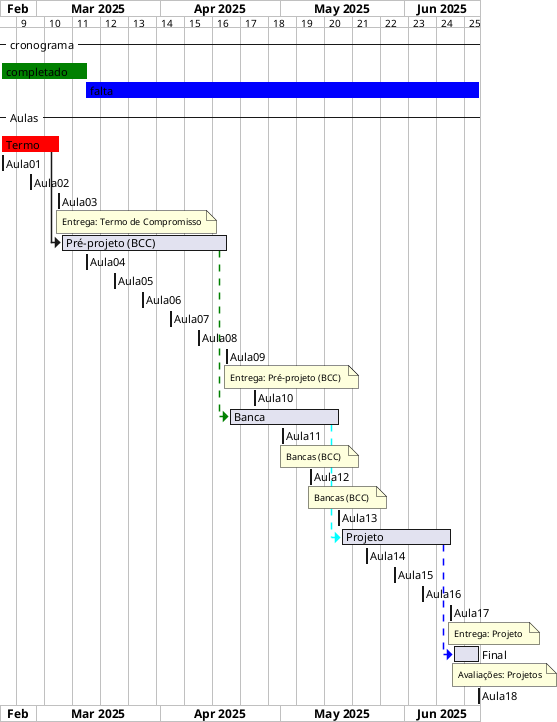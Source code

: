 @startgantt cronograma_BCC

/'TODO: tentar usar variáveis do sistema: https://blog.jdriven.com/2017/01/plantuml-pleasantness-using-current-date/  '/
/'atualizar'/

!$dataInicio = "	2025-02-20	"
!$dataFim  = "	2025-06-19	"
!$Aula01 = $dataInicio		
!$Aula02 = "	2025-02-27	"
!$Aula03 = "	2025-03-06	"
!$Aula04 = "	2025-03-13	"
!$Aula05 = "	2025-03-20	"
!$Aula06 = "	2025-03-27	"
!$Aula07 = "	2025-04-03	"
!$Aula08 = "	2025-04-10	"
!$Aula09 = "	2025-04-17	"
!$Aula10 = "	2025-04-24	"
!$Aula11 = "	2025-05-01	"
!$Aula12 = "	2025-05-08	"
!$Aula13 = "	2025-05-15	"
!$Aula14 = "	2025-05-22	"
!$Aula15 = "	2025-05-29	"
!$Aula16 = "	2025-06-05	"
!$Aula17 = "	2025-06-12	"
!$Aula18 = "	2025-06-19	"
!$Aula18 = $dataFim		

!$dataAtual  = $Aula04
/'atualizar'/

ganttscale weekly

Project starts $dataInicio

-- cronograma -- 
[completado] is colored in green
[completado] starts $dataInicio and ends $dataAtual
[falta] starts $dataAtual and ends $dataFim
[falta] is colored in blue

-- Aulas -- 
[Termo] is colored in Red
[Termo]  starts $Aula01 and ends $Aula03
[Aula01] starts $Aula01 and ends $Aula01
[Aula02] starts $Aula02 and ends $Aula02
[Aula03] starts $Aula03 and ends $Aula03
note bottom
Entrega: Termo de Compromisso
end note
[Pré-projeto (BCC)] starts at [Termo]'s end
[Pré-projeto (BCC)] ends $Aula09
[Aula04] starts $Aula04 and ends $Aula04
[Aula05] starts $Aula05 and ends $Aula05
[Aula06] starts $Aula06 and ends $Aula06
[Aula07] starts $Aula07 and ends $Aula07
[Aula08] starts $Aula08 and ends $Aula08
[Aula09] starts $Aula09 and ends $Aula09
note bottom
Entrega: Pré-projeto (BCC) 
end note
[Aula10] starts $Aula10 and ends $Aula10
[Banca] starts at [Pré-projeto (BCC)]'s end with green dashed link
[Banca] ends $Aula13
[Aula11] starts $Aula11 and ends $Aula11
note bottom
Bancas (BCC) 
end note
[Aula12] starts $Aula12 and ends $Aula12
note bottom
Bancas (BCC) 
end note
[Aula13] starts $Aula13 and ends $Aula13
[Projeto] starts at [Banca]'s end with cyan dashed link
[Projeto] ends $Aula17
[Aula14] starts $Aula14 and ends $Aula14
[Aula15] starts $Aula15 and ends $Aula15
[Aula16] starts $Aula16 and ends $Aula16
[Aula17] starts $Aula17 and ends $Aula17
note bottom
Entrega: Projeto 
end note
[Final] starts at [Projeto]'s end with blue dashed link
[Final] ends $Aula18
note bottom
Avaliações: Projetos
end note
[Aula18] starts $Aula18 and ends $Aula18

@endgantt